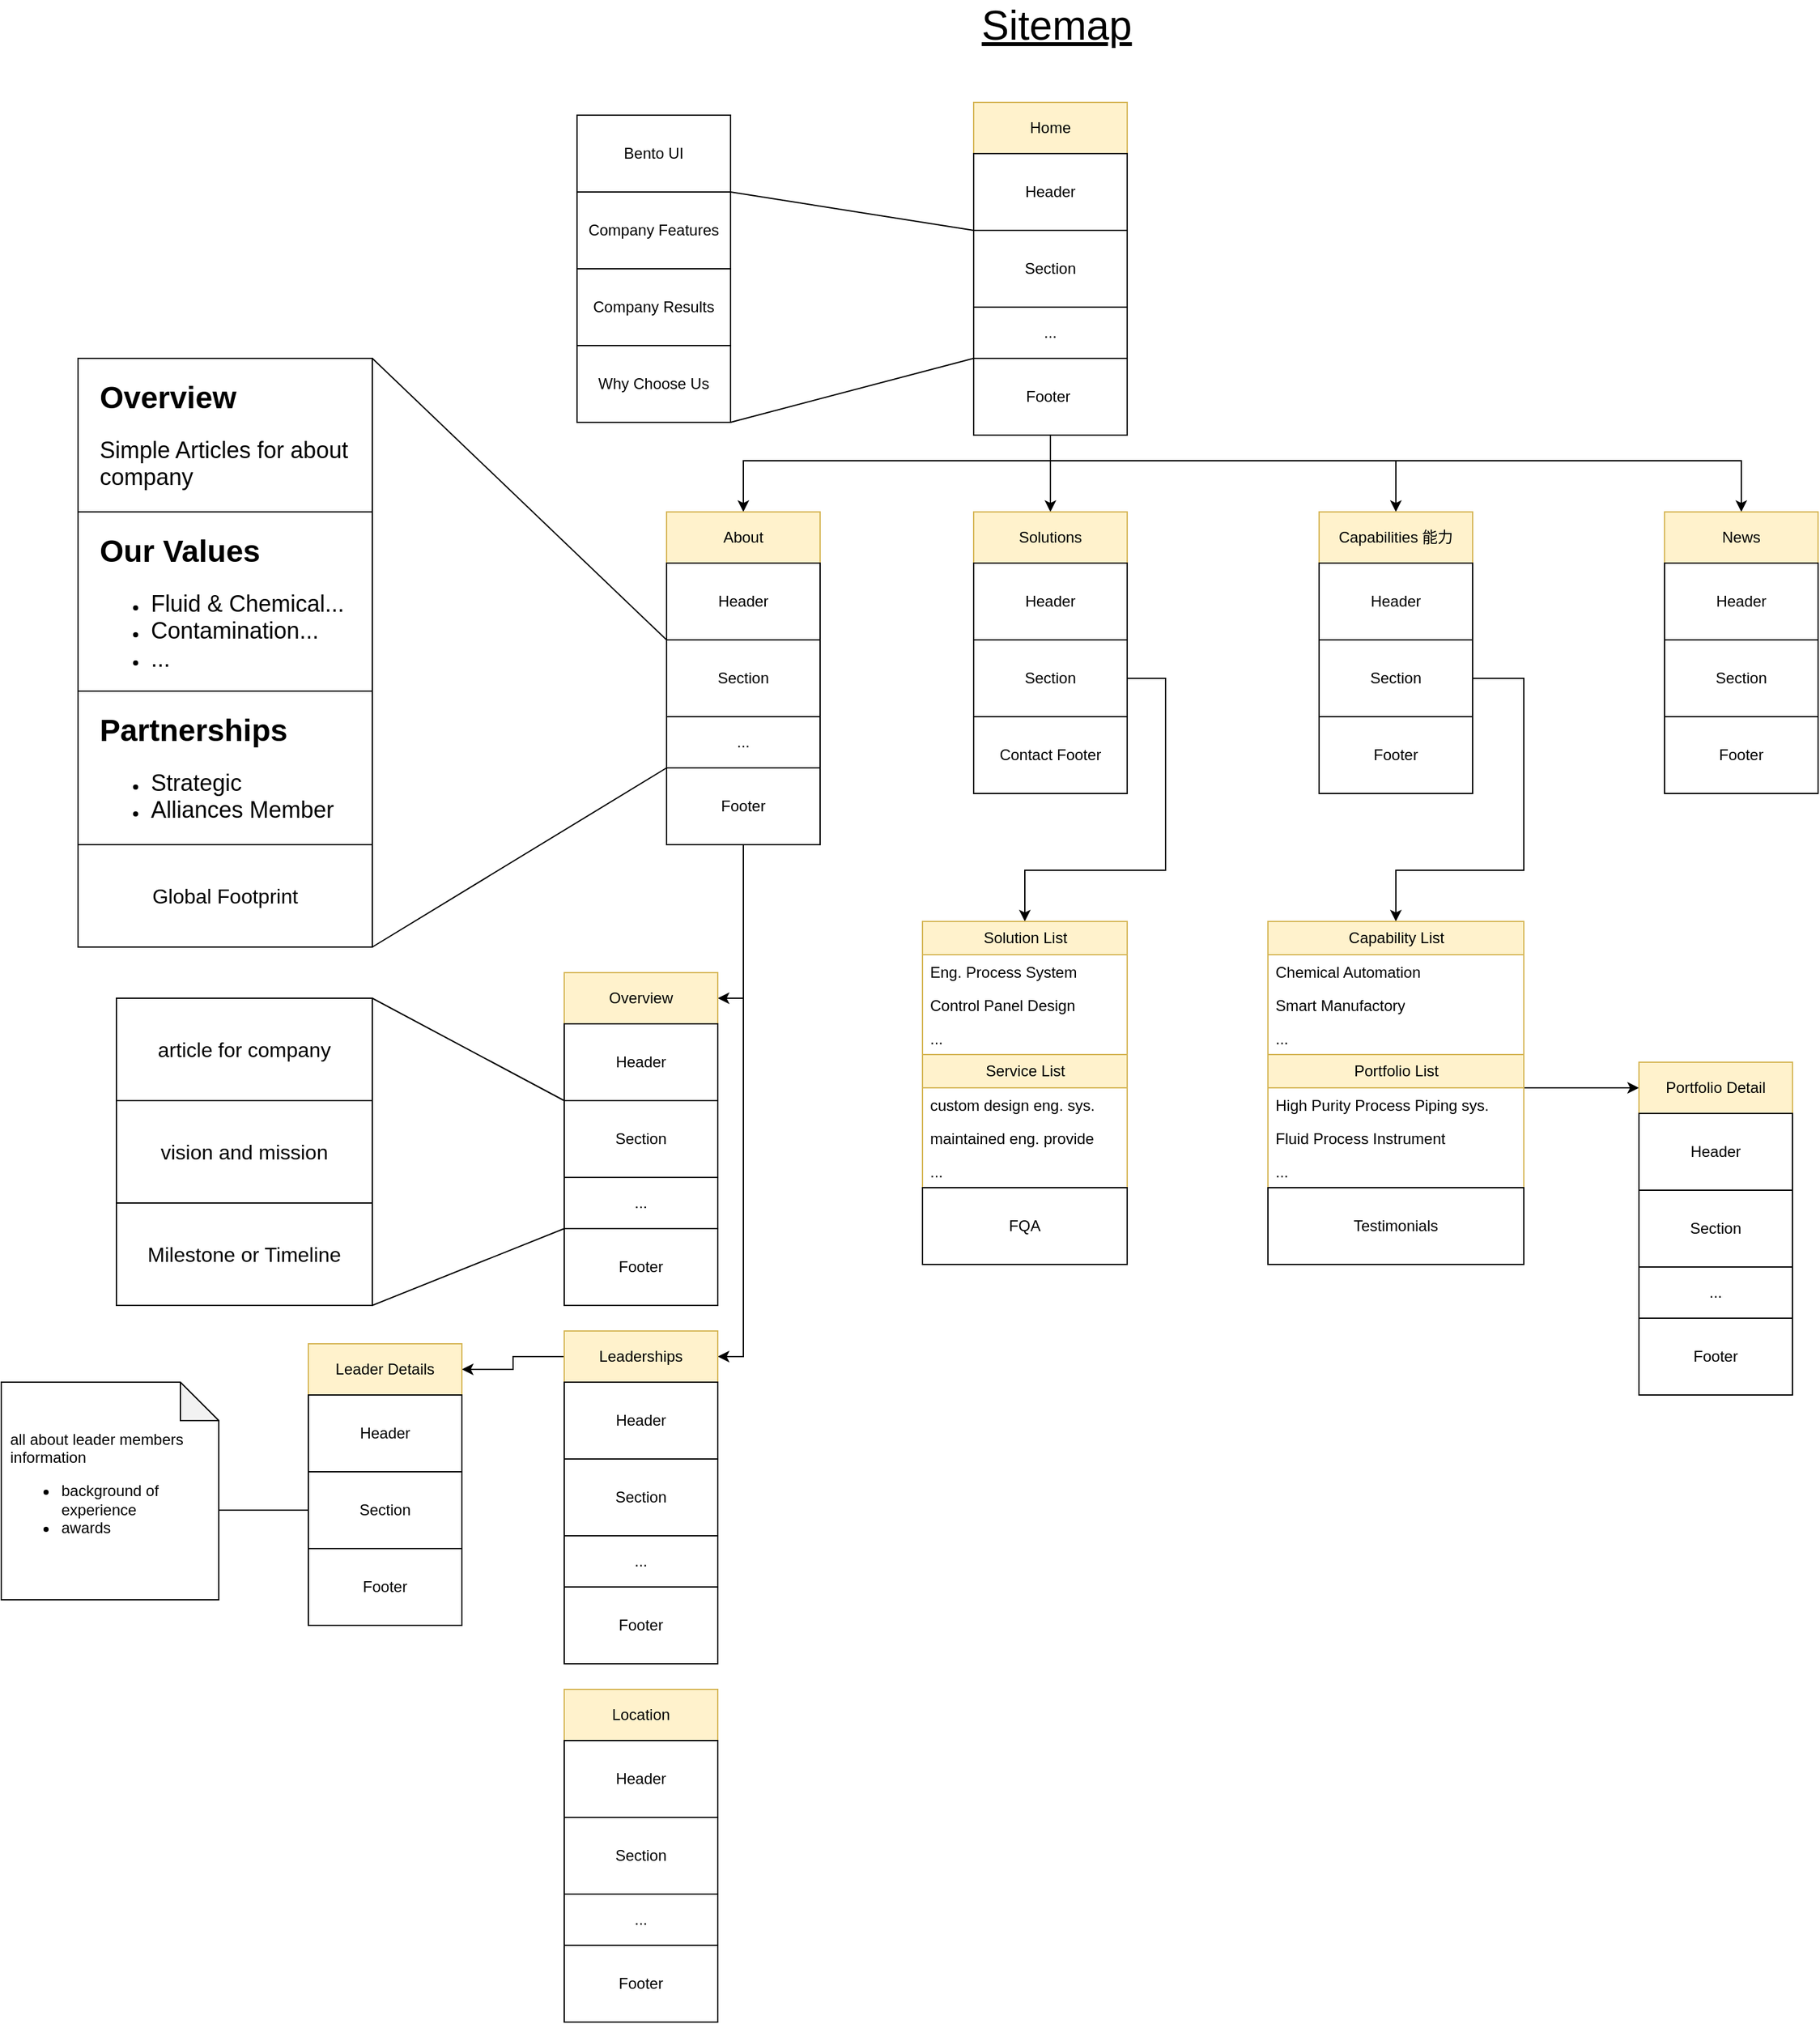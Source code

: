 <mxfile version="26.0.16">
  <diagram name="Page-1" id="oBYgZzEV_ROSUQHzdxET">
    <mxGraphModel dx="3235" dy="1149" grid="1" gridSize="10" guides="1" tooltips="1" connect="1" arrows="1" fold="1" page="1" pageScale="1" pageWidth="1169" pageHeight="827" math="0" shadow="0">
      <root>
        <mxCell id="0" />
        <mxCell id="1" parent="0" />
        <mxCell id="Ijlf91uHuPHN8G6T_H1o-1" value="Home" style="rounded=0;whiteSpace=wrap;html=1;fillColor=#fff2cc;strokeColor=#d6b656;" vertex="1" parent="1">
          <mxGeometry x="440" y="120" width="120" height="40" as="geometry" />
        </mxCell>
        <mxCell id="Ijlf91uHuPHN8G6T_H1o-2" value="Sitemap" style="text;html=1;align=center;verticalAlign=middle;whiteSpace=wrap;rounded=0;fontStyle=4;fontSize=32;" vertex="1" parent="1">
          <mxGeometry x="445" y="40" width="120" height="40" as="geometry" />
        </mxCell>
        <mxCell id="Ijlf91uHuPHN8G6T_H1o-3" value="Header" style="rounded=0;whiteSpace=wrap;html=1;" vertex="1" parent="1">
          <mxGeometry x="440" y="160" width="120" height="60" as="geometry" />
        </mxCell>
        <mxCell id="Ijlf91uHuPHN8G6T_H1o-4" value="Section" style="rounded=0;whiteSpace=wrap;html=1;" vertex="1" parent="1">
          <mxGeometry x="440" y="220" width="120" height="60" as="geometry" />
        </mxCell>
        <mxCell id="Ijlf91uHuPHN8G6T_H1o-27" style="edgeStyle=orthogonalEdgeStyle;rounded=0;orthogonalLoop=1;jettySize=auto;html=1;entryX=0.5;entryY=0;entryDx=0;entryDy=0;" edge="1" parent="1" source="Ijlf91uHuPHN8G6T_H1o-5" target="Ijlf91uHuPHN8G6T_H1o-7">
          <mxGeometry relative="1" as="geometry">
            <Array as="points">
              <mxPoint x="500" y="400" />
              <mxPoint x="260" y="400" />
            </Array>
          </mxGeometry>
        </mxCell>
        <mxCell id="Ijlf91uHuPHN8G6T_H1o-28" style="edgeStyle=orthogonalEdgeStyle;rounded=0;orthogonalLoop=1;jettySize=auto;html=1;entryX=0.5;entryY=0;entryDx=0;entryDy=0;" edge="1" parent="1" source="Ijlf91uHuPHN8G6T_H1o-5" target="Ijlf91uHuPHN8G6T_H1o-12">
          <mxGeometry relative="1" as="geometry">
            <Array as="points">
              <mxPoint x="500" y="420" />
              <mxPoint x="500" y="420" />
            </Array>
          </mxGeometry>
        </mxCell>
        <mxCell id="Ijlf91uHuPHN8G6T_H1o-29" style="edgeStyle=orthogonalEdgeStyle;rounded=0;orthogonalLoop=1;jettySize=auto;html=1;entryX=0.5;entryY=0;entryDx=0;entryDy=0;" edge="1" parent="1" source="Ijlf91uHuPHN8G6T_H1o-5" target="Ijlf91uHuPHN8G6T_H1o-17">
          <mxGeometry relative="1" as="geometry">
            <Array as="points">
              <mxPoint x="500" y="400" />
              <mxPoint x="770" y="400" />
            </Array>
          </mxGeometry>
        </mxCell>
        <mxCell id="Ijlf91uHuPHN8G6T_H1o-30" style="edgeStyle=orthogonalEdgeStyle;rounded=0;orthogonalLoop=1;jettySize=auto;html=1;entryX=0.5;entryY=0;entryDx=0;entryDy=0;" edge="1" parent="1" source="Ijlf91uHuPHN8G6T_H1o-5" target="Ijlf91uHuPHN8G6T_H1o-22">
          <mxGeometry relative="1" as="geometry">
            <Array as="points">
              <mxPoint x="500" y="400" />
              <mxPoint x="1040" y="400" />
            </Array>
          </mxGeometry>
        </mxCell>
        <mxCell id="Ijlf91uHuPHN8G6T_H1o-5" value="Footer&lt;span style=&quot;background-color: transparent; color: light-dark(rgb(0, 0, 0), rgb(255, 255, 255));&quot;&gt;&amp;nbsp;&lt;/span&gt;" style="rounded=0;whiteSpace=wrap;html=1;" vertex="1" parent="1">
          <mxGeometry x="440" y="320" width="120" height="60" as="geometry" />
        </mxCell>
        <mxCell id="Ijlf91uHuPHN8G6T_H1o-6" value="..." style="rounded=0;whiteSpace=wrap;html=1;" vertex="1" parent="1">
          <mxGeometry x="440" y="280" width="120" height="40" as="geometry" />
        </mxCell>
        <mxCell id="Ijlf91uHuPHN8G6T_H1o-7" value="About" style="rounded=0;whiteSpace=wrap;html=1;fillColor=#fff2cc;strokeColor=#d6b656;" vertex="1" parent="1">
          <mxGeometry x="200" y="440" width="120" height="40" as="geometry" />
        </mxCell>
        <mxCell id="Ijlf91uHuPHN8G6T_H1o-8" value="Header" style="rounded=0;whiteSpace=wrap;html=1;" vertex="1" parent="1">
          <mxGeometry x="200" y="480" width="120" height="60" as="geometry" />
        </mxCell>
        <mxCell id="Ijlf91uHuPHN8G6T_H1o-9" value="Section" style="rounded=0;whiteSpace=wrap;html=1;" vertex="1" parent="1">
          <mxGeometry x="200" y="540" width="120" height="60" as="geometry" />
        </mxCell>
        <mxCell id="Ijlf91uHuPHN8G6T_H1o-67" style="edgeStyle=orthogonalEdgeStyle;rounded=0;orthogonalLoop=1;jettySize=auto;html=1;entryX=1;entryY=0.5;entryDx=0;entryDy=0;" edge="1" parent="1" source="Ijlf91uHuPHN8G6T_H1o-10" target="Ijlf91uHuPHN8G6T_H1o-42">
          <mxGeometry relative="1" as="geometry" />
        </mxCell>
        <mxCell id="Ijlf91uHuPHN8G6T_H1o-68" style="edgeStyle=orthogonalEdgeStyle;rounded=0;orthogonalLoop=1;jettySize=auto;html=1;entryX=1;entryY=0.5;entryDx=0;entryDy=0;" edge="1" parent="1" source="Ijlf91uHuPHN8G6T_H1o-10" target="Ijlf91uHuPHN8G6T_H1o-31">
          <mxGeometry relative="1" as="geometry" />
        </mxCell>
        <mxCell id="Ijlf91uHuPHN8G6T_H1o-10" value="Footer" style="rounded=0;whiteSpace=wrap;html=1;" vertex="1" parent="1">
          <mxGeometry x="200" y="640" width="120" height="60" as="geometry" />
        </mxCell>
        <mxCell id="Ijlf91uHuPHN8G6T_H1o-11" value="..." style="rounded=0;whiteSpace=wrap;html=1;" vertex="1" parent="1">
          <mxGeometry x="200" y="600" width="120" height="40" as="geometry" />
        </mxCell>
        <mxCell id="Ijlf91uHuPHN8G6T_H1o-12" value="Solutions" style="rounded=0;whiteSpace=wrap;html=1;fillColor=#fff2cc;strokeColor=#d6b656;" vertex="1" parent="1">
          <mxGeometry x="440" y="440" width="120" height="40" as="geometry" />
        </mxCell>
        <mxCell id="Ijlf91uHuPHN8G6T_H1o-13" value="Header" style="rounded=0;whiteSpace=wrap;html=1;" vertex="1" parent="1">
          <mxGeometry x="440" y="480" width="120" height="60" as="geometry" />
        </mxCell>
        <mxCell id="Ijlf91uHuPHN8G6T_H1o-94" style="edgeStyle=orthogonalEdgeStyle;rounded=0;orthogonalLoop=1;jettySize=auto;html=1;entryX=0.5;entryY=0;entryDx=0;entryDy=0;" edge="1" parent="1" source="Ijlf91uHuPHN8G6T_H1o-14" target="Ijlf91uHuPHN8G6T_H1o-82">
          <mxGeometry relative="1" as="geometry">
            <Array as="points">
              <mxPoint x="590" y="570" />
              <mxPoint x="590" y="720" />
              <mxPoint x="480" y="720" />
            </Array>
          </mxGeometry>
        </mxCell>
        <mxCell id="Ijlf91uHuPHN8G6T_H1o-14" value="Section" style="rounded=0;whiteSpace=wrap;html=1;" vertex="1" parent="1">
          <mxGeometry x="440" y="540" width="120" height="60" as="geometry" />
        </mxCell>
        <mxCell id="Ijlf91uHuPHN8G6T_H1o-15" value="Contact Footer" style="rounded=0;whiteSpace=wrap;html=1;" vertex="1" parent="1">
          <mxGeometry x="440" y="600" width="120" height="60" as="geometry" />
        </mxCell>
        <mxCell id="Ijlf91uHuPHN8G6T_H1o-17" value="Capabilities 能力" style="rounded=0;whiteSpace=wrap;html=1;fillColor=#fff2cc;strokeColor=#d6b656;" vertex="1" parent="1">
          <mxGeometry x="710" y="440" width="120" height="40" as="geometry" />
        </mxCell>
        <mxCell id="Ijlf91uHuPHN8G6T_H1o-18" value="Header" style="rounded=0;whiteSpace=wrap;html=1;" vertex="1" parent="1">
          <mxGeometry x="710" y="480" width="120" height="60" as="geometry" />
        </mxCell>
        <mxCell id="Ijlf91uHuPHN8G6T_H1o-95" style="edgeStyle=orthogonalEdgeStyle;rounded=0;orthogonalLoop=1;jettySize=auto;html=1;entryX=0.5;entryY=0;entryDx=0;entryDy=0;" edge="1" parent="1" source="Ijlf91uHuPHN8G6T_H1o-19" target="Ijlf91uHuPHN8G6T_H1o-74">
          <mxGeometry relative="1" as="geometry">
            <Array as="points">
              <mxPoint x="870" y="570" />
              <mxPoint x="870" y="720" />
              <mxPoint x="770" y="720" />
            </Array>
          </mxGeometry>
        </mxCell>
        <mxCell id="Ijlf91uHuPHN8G6T_H1o-19" value="Section" style="rounded=0;whiteSpace=wrap;html=1;" vertex="1" parent="1">
          <mxGeometry x="710" y="540" width="120" height="60" as="geometry" />
        </mxCell>
        <mxCell id="Ijlf91uHuPHN8G6T_H1o-20" value="Footer" style="rounded=0;whiteSpace=wrap;html=1;" vertex="1" parent="1">
          <mxGeometry x="710" y="600" width="120" height="60" as="geometry" />
        </mxCell>
        <mxCell id="Ijlf91uHuPHN8G6T_H1o-22" value="News" style="rounded=0;whiteSpace=wrap;html=1;fillColor=#fff2cc;strokeColor=#d6b656;" vertex="1" parent="1">
          <mxGeometry x="980" y="440" width="120" height="40" as="geometry" />
        </mxCell>
        <mxCell id="Ijlf91uHuPHN8G6T_H1o-23" value="Header" style="rounded=0;whiteSpace=wrap;html=1;" vertex="1" parent="1">
          <mxGeometry x="980" y="480" width="120" height="60" as="geometry" />
        </mxCell>
        <mxCell id="Ijlf91uHuPHN8G6T_H1o-24" value="Section" style="rounded=0;whiteSpace=wrap;html=1;" vertex="1" parent="1">
          <mxGeometry x="980" y="540" width="120" height="60" as="geometry" />
        </mxCell>
        <mxCell id="Ijlf91uHuPHN8G6T_H1o-25" value="Footer" style="rounded=0;whiteSpace=wrap;html=1;" vertex="1" parent="1">
          <mxGeometry x="980" y="600" width="120" height="60" as="geometry" />
        </mxCell>
        <mxCell id="Ijlf91uHuPHN8G6T_H1o-66" style="edgeStyle=orthogonalEdgeStyle;rounded=0;orthogonalLoop=1;jettySize=auto;html=1;entryX=1;entryY=0.5;entryDx=0;entryDy=0;" edge="1" parent="1" source="Ijlf91uHuPHN8G6T_H1o-31" target="Ijlf91uHuPHN8G6T_H1o-60">
          <mxGeometry relative="1" as="geometry" />
        </mxCell>
        <mxCell id="Ijlf91uHuPHN8G6T_H1o-31" value="Leaderships" style="rounded=0;whiteSpace=wrap;html=1;fillColor=#fff2cc;strokeColor=#d6b656;" vertex="1" parent="1">
          <mxGeometry x="120" y="1080" width="120" height="40" as="geometry" />
        </mxCell>
        <mxCell id="Ijlf91uHuPHN8G6T_H1o-32" value="Header" style="rounded=0;whiteSpace=wrap;html=1;" vertex="1" parent="1">
          <mxGeometry x="120" y="1120" width="120" height="60" as="geometry" />
        </mxCell>
        <mxCell id="Ijlf91uHuPHN8G6T_H1o-33" value="Section" style="rounded=0;whiteSpace=wrap;html=1;" vertex="1" parent="1">
          <mxGeometry x="120" y="1180" width="120" height="60" as="geometry" />
        </mxCell>
        <mxCell id="Ijlf91uHuPHN8G6T_H1o-34" value="Footer" style="rounded=0;whiteSpace=wrap;html=1;" vertex="1" parent="1">
          <mxGeometry x="120" y="1280" width="120" height="60" as="geometry" />
        </mxCell>
        <mxCell id="Ijlf91uHuPHN8G6T_H1o-35" value="..." style="rounded=0;whiteSpace=wrap;html=1;" vertex="1" parent="1">
          <mxGeometry x="120" y="1240" width="120" height="40" as="geometry" />
        </mxCell>
        <mxCell id="Ijlf91uHuPHN8G6T_H1o-37" value="" style="rounded=0;whiteSpace=wrap;html=1;" vertex="1" parent="1">
          <mxGeometry x="-260" y="580" width="230" height="120" as="geometry" />
        </mxCell>
        <mxCell id="Ijlf91uHuPHN8G6T_H1o-39" value="&lt;h1 style=&quot;margin-top: 0px;&quot;&gt;Partnerships&lt;/h1&gt;&lt;p&gt;&lt;/p&gt;&lt;ul&gt;&lt;li&gt;&lt;font style=&quot;font-size: 18px;&quot;&gt;Strategic&lt;/font&gt;&lt;/li&gt;&lt;li&gt;&lt;font style=&quot;font-size: 18px;&quot;&gt;Alliances Member&lt;/font&gt;&lt;/li&gt;&lt;/ul&gt;&lt;p&gt;&lt;/p&gt;" style="text;html=1;whiteSpace=wrap;overflow=hidden;rounded=0;" vertex="1" parent="1">
          <mxGeometry x="-245" y="590" width="200" height="100" as="geometry" />
        </mxCell>
        <mxCell id="Ijlf91uHuPHN8G6T_H1o-40" value="" style="rounded=0;whiteSpace=wrap;html=1;" vertex="1" parent="1">
          <mxGeometry x="-260" y="440" width="230" height="140" as="geometry" />
        </mxCell>
        <mxCell id="Ijlf91uHuPHN8G6T_H1o-41" value="&lt;h1 style=&quot;margin-top: 0px;&quot;&gt;Our Values&lt;/h1&gt;&lt;p&gt;&lt;/p&gt;&lt;ul&gt;&lt;li&gt;&lt;span style=&quot;font-size: 18px;&quot;&gt;Fluid &amp;amp; Chemical...&lt;/span&gt;&lt;/li&gt;&lt;li&gt;&lt;span style=&quot;font-size: 18px;&quot;&gt;Contamination...&lt;/span&gt;&lt;/li&gt;&lt;li&gt;&lt;span style=&quot;font-size: 18px;&quot;&gt;...&lt;/span&gt;&lt;/li&gt;&lt;/ul&gt;&lt;p&gt;&lt;/p&gt;" style="text;html=1;whiteSpace=wrap;overflow=hidden;rounded=0;" vertex="1" parent="1">
          <mxGeometry x="-245" y="450" width="200" height="120" as="geometry" />
        </mxCell>
        <mxCell id="Ijlf91uHuPHN8G6T_H1o-42" value="Overview" style="rounded=0;whiteSpace=wrap;html=1;fillColor=#fff2cc;strokeColor=#d6b656;" vertex="1" parent="1">
          <mxGeometry x="120" y="800" width="120" height="40" as="geometry" />
        </mxCell>
        <mxCell id="Ijlf91uHuPHN8G6T_H1o-43" value="Header" style="rounded=0;whiteSpace=wrap;html=1;" vertex="1" parent="1">
          <mxGeometry x="120" y="840" width="120" height="60" as="geometry" />
        </mxCell>
        <mxCell id="Ijlf91uHuPHN8G6T_H1o-44" value="Section" style="rounded=0;whiteSpace=wrap;html=1;" vertex="1" parent="1">
          <mxGeometry x="120" y="900" width="120" height="60" as="geometry" />
        </mxCell>
        <mxCell id="Ijlf91uHuPHN8G6T_H1o-45" value="Footer" style="rounded=0;whiteSpace=wrap;html=1;" vertex="1" parent="1">
          <mxGeometry x="120" y="1000" width="120" height="60" as="geometry" />
        </mxCell>
        <mxCell id="Ijlf91uHuPHN8G6T_H1o-46" value="..." style="rounded=0;whiteSpace=wrap;html=1;" vertex="1" parent="1">
          <mxGeometry x="120" y="960" width="120" height="40" as="geometry" />
        </mxCell>
        <mxCell id="Ijlf91uHuPHN8G6T_H1o-47" value="" style="rounded=0;whiteSpace=wrap;html=1;" vertex="1" parent="1">
          <mxGeometry x="-260" y="320" width="230" height="120" as="geometry" />
        </mxCell>
        <mxCell id="Ijlf91uHuPHN8G6T_H1o-48" value="&lt;h1 style=&quot;margin-top: 0px;&quot;&gt;Overview&lt;/h1&gt;&lt;p&gt;&lt;/p&gt;&lt;span style=&quot;font-size: 18px; background-color: transparent; color: light-dark(rgb(0, 0, 0), rgb(255, 255, 255));&quot;&gt;Simple Articles for about company&amp;nbsp;&lt;/span&gt;&lt;p&gt;&lt;/p&gt;" style="text;html=1;whiteSpace=wrap;overflow=hidden;rounded=0;" vertex="1" parent="1">
          <mxGeometry x="-245" y="330" width="200" height="100" as="geometry" />
        </mxCell>
        <mxCell id="Ijlf91uHuPHN8G6T_H1o-49" value="" style="endArrow=none;html=1;rounded=0;entryX=0;entryY=0;entryDx=0;entryDy=0;exitX=1;exitY=0;exitDx=0;exitDy=0;" edge="1" parent="1" source="Ijlf91uHuPHN8G6T_H1o-47" target="Ijlf91uHuPHN8G6T_H1o-9">
          <mxGeometry width="50" height="50" relative="1" as="geometry">
            <mxPoint x="490" y="690" as="sourcePoint" />
            <mxPoint x="540" y="640" as="targetPoint" />
          </mxGeometry>
        </mxCell>
        <mxCell id="Ijlf91uHuPHN8G6T_H1o-50" value="" style="endArrow=none;html=1;rounded=0;entryX=0;entryY=1;entryDx=0;entryDy=0;exitX=1;exitY=1;exitDx=0;exitDy=0;" edge="1" parent="1" source="Ijlf91uHuPHN8G6T_H1o-54" target="Ijlf91uHuPHN8G6T_H1o-11">
          <mxGeometry width="50" height="50" relative="1" as="geometry">
            <mxPoint x="490" y="690" as="sourcePoint" />
            <mxPoint x="540" y="640" as="targetPoint" />
          </mxGeometry>
        </mxCell>
        <mxCell id="Ijlf91uHuPHN8G6T_H1o-51" value="&lt;font style=&quot;font-size: 16px;&quot;&gt;article for company&lt;/font&gt;" style="rounded=0;whiteSpace=wrap;html=1;" vertex="1" parent="1">
          <mxGeometry x="-230" y="820" width="200" height="80" as="geometry" />
        </mxCell>
        <mxCell id="Ijlf91uHuPHN8G6T_H1o-52" value="vision and mission" style="rounded=0;whiteSpace=wrap;html=1;fontSize=16;" vertex="1" parent="1">
          <mxGeometry x="-230" y="900" width="200" height="80" as="geometry" />
        </mxCell>
        <mxCell id="Ijlf91uHuPHN8G6T_H1o-53" value="Milestone or Timeline" style="rounded=0;whiteSpace=wrap;html=1;fontSize=16;" vertex="1" parent="1">
          <mxGeometry x="-230" y="980" width="200" height="80" as="geometry" />
        </mxCell>
        <mxCell id="Ijlf91uHuPHN8G6T_H1o-54" value="Global Footprint" style="rounded=0;whiteSpace=wrap;html=1;fontSize=16;" vertex="1" parent="1">
          <mxGeometry x="-260" y="700" width="230" height="80" as="geometry" />
        </mxCell>
        <mxCell id="Ijlf91uHuPHN8G6T_H1o-55" value="" style="endArrow=none;html=1;rounded=0;entryX=1;entryY=0;entryDx=0;entryDy=0;exitX=0;exitY=0;exitDx=0;exitDy=0;" edge="1" parent="1" source="Ijlf91uHuPHN8G6T_H1o-44" target="Ijlf91uHuPHN8G6T_H1o-51">
          <mxGeometry width="50" height="50" relative="1" as="geometry">
            <mxPoint x="340" y="730" as="sourcePoint" />
            <mxPoint x="390" y="680" as="targetPoint" />
          </mxGeometry>
        </mxCell>
        <mxCell id="Ijlf91uHuPHN8G6T_H1o-56" value="" style="endArrow=none;html=1;rounded=0;entryX=0;entryY=1;entryDx=0;entryDy=0;exitX=1;exitY=1;exitDx=0;exitDy=0;" edge="1" parent="1" source="Ijlf91uHuPHN8G6T_H1o-53" target="Ijlf91uHuPHN8G6T_H1o-46">
          <mxGeometry width="50" height="50" relative="1" as="geometry">
            <mxPoint x="340" y="730" as="sourcePoint" />
            <mxPoint x="390" y="680" as="targetPoint" />
          </mxGeometry>
        </mxCell>
        <mxCell id="Ijlf91uHuPHN8G6T_H1o-57" value="&lt;div&gt;&lt;br&gt;&lt;/div&gt;" style="shape=note;whiteSpace=wrap;html=1;backgroundOutline=1;darkOpacity=0.05;align=left;" vertex="1" parent="1">
          <mxGeometry x="-320" y="1120" width="170" height="170" as="geometry" />
        </mxCell>
        <mxCell id="Ijlf91uHuPHN8G6T_H1o-59" value="all about leader members information&lt;div&gt;&lt;ul&gt;&lt;li&gt;background of experience&lt;/li&gt;&lt;li&gt;awards&lt;/li&gt;&lt;/ul&gt;&lt;/div&gt;" style="text;html=1;align=left;verticalAlign=middle;whiteSpace=wrap;rounded=0;" vertex="1" parent="1">
          <mxGeometry x="-315" y="1153" width="160" height="104" as="geometry" />
        </mxCell>
        <mxCell id="Ijlf91uHuPHN8G6T_H1o-60" value="Leader Details" style="rounded=0;whiteSpace=wrap;html=1;fillColor=#fff2cc;strokeColor=#d6b656;" vertex="1" parent="1">
          <mxGeometry x="-80" y="1090" width="120" height="40" as="geometry" />
        </mxCell>
        <mxCell id="Ijlf91uHuPHN8G6T_H1o-61" value="Header" style="rounded=0;whiteSpace=wrap;html=1;" vertex="1" parent="1">
          <mxGeometry x="-80" y="1130" width="120" height="60" as="geometry" />
        </mxCell>
        <mxCell id="Ijlf91uHuPHN8G6T_H1o-62" value="Section" style="rounded=0;whiteSpace=wrap;html=1;" vertex="1" parent="1">
          <mxGeometry x="-80" y="1190" width="120" height="60" as="geometry" />
        </mxCell>
        <mxCell id="Ijlf91uHuPHN8G6T_H1o-63" value="Footer" style="rounded=0;whiteSpace=wrap;html=1;" vertex="1" parent="1">
          <mxGeometry x="-80" y="1250" width="120" height="60" as="geometry" />
        </mxCell>
        <mxCell id="Ijlf91uHuPHN8G6T_H1o-65" style="edgeStyle=orthogonalEdgeStyle;rounded=0;orthogonalLoop=1;jettySize=auto;html=1;entryX=0;entryY=0;entryDx=170;entryDy=100;entryPerimeter=0;endArrow=none;startFill=0;" edge="1" parent="1" source="Ijlf91uHuPHN8G6T_H1o-62" target="Ijlf91uHuPHN8G6T_H1o-57">
          <mxGeometry relative="1" as="geometry" />
        </mxCell>
        <mxCell id="Ijlf91uHuPHN8G6T_H1o-69" value="Location" style="rounded=0;whiteSpace=wrap;html=1;fillColor=#fff2cc;strokeColor=#d6b656;" vertex="1" parent="1">
          <mxGeometry x="120" y="1360" width="120" height="40" as="geometry" />
        </mxCell>
        <mxCell id="Ijlf91uHuPHN8G6T_H1o-70" value="Header" style="rounded=0;whiteSpace=wrap;html=1;" vertex="1" parent="1">
          <mxGeometry x="120" y="1400" width="120" height="60" as="geometry" />
        </mxCell>
        <mxCell id="Ijlf91uHuPHN8G6T_H1o-71" value="Section" style="rounded=0;whiteSpace=wrap;html=1;" vertex="1" parent="1">
          <mxGeometry x="120" y="1460" width="120" height="60" as="geometry" />
        </mxCell>
        <mxCell id="Ijlf91uHuPHN8G6T_H1o-72" value="Footer" style="rounded=0;whiteSpace=wrap;html=1;" vertex="1" parent="1">
          <mxGeometry x="120" y="1560" width="120" height="60" as="geometry" />
        </mxCell>
        <mxCell id="Ijlf91uHuPHN8G6T_H1o-73" value="..." style="rounded=0;whiteSpace=wrap;html=1;" vertex="1" parent="1">
          <mxGeometry x="120" y="1520" width="120" height="40" as="geometry" />
        </mxCell>
        <mxCell id="Ijlf91uHuPHN8G6T_H1o-74" value="Capability List" style="swimlane;fontStyle=0;childLayout=stackLayout;horizontal=1;startSize=26;fillColor=#fff2cc;horizontalStack=0;resizeParent=1;resizeParentMax=0;resizeLast=0;collapsible=1;marginBottom=0;html=1;strokeColor=#d6b656;" vertex="1" parent="1">
          <mxGeometry x="670" y="760" width="200" height="104" as="geometry" />
        </mxCell>
        <mxCell id="Ijlf91uHuPHN8G6T_H1o-75" value="Chemical Automation" style="text;strokeColor=none;fillColor=none;align=left;verticalAlign=top;spacingLeft=4;spacingRight=4;overflow=hidden;rotatable=0;points=[[0,0.5],[1,0.5]];portConstraint=eastwest;whiteSpace=wrap;html=1;" vertex="1" parent="Ijlf91uHuPHN8G6T_H1o-74">
          <mxGeometry y="26" width="200" height="26" as="geometry" />
        </mxCell>
        <mxCell id="Ijlf91uHuPHN8G6T_H1o-76" value="Smart Manufactory" style="text;strokeColor=none;fillColor=none;align=left;verticalAlign=top;spacingLeft=4;spacingRight=4;overflow=hidden;rotatable=0;points=[[0,0.5],[1,0.5]];portConstraint=eastwest;whiteSpace=wrap;html=1;" vertex="1" parent="Ijlf91uHuPHN8G6T_H1o-74">
          <mxGeometry y="52" width="200" height="26" as="geometry" />
        </mxCell>
        <mxCell id="Ijlf91uHuPHN8G6T_H1o-77" value="..." style="text;strokeColor=none;fillColor=none;align=left;verticalAlign=top;spacingLeft=4;spacingRight=4;overflow=hidden;rotatable=0;points=[[0,0.5],[1,0.5]];portConstraint=eastwest;whiteSpace=wrap;html=1;" vertex="1" parent="Ijlf91uHuPHN8G6T_H1o-74">
          <mxGeometry y="78" width="200" height="26" as="geometry" />
        </mxCell>
        <mxCell id="Ijlf91uHuPHN8G6T_H1o-78" value="Service List" style="swimlane;fontStyle=0;childLayout=stackLayout;horizontal=1;startSize=26;fillColor=#fff2cc;horizontalStack=0;resizeParent=1;resizeParentMax=0;resizeLast=0;collapsible=1;marginBottom=0;html=1;strokeColor=#d6b656;" vertex="1" parent="1">
          <mxGeometry x="400" y="864" width="160" height="104" as="geometry" />
        </mxCell>
        <mxCell id="Ijlf91uHuPHN8G6T_H1o-79" value="custom design eng. sys." style="text;strokeColor=none;fillColor=none;align=left;verticalAlign=top;spacingLeft=4;spacingRight=4;overflow=hidden;rotatable=0;points=[[0,0.5],[1,0.5]];portConstraint=eastwest;whiteSpace=wrap;html=1;" vertex="1" parent="Ijlf91uHuPHN8G6T_H1o-78">
          <mxGeometry y="26" width="160" height="26" as="geometry" />
        </mxCell>
        <mxCell id="Ijlf91uHuPHN8G6T_H1o-80" value="maintained eng. provide&amp;nbsp;" style="text;strokeColor=none;fillColor=none;align=left;verticalAlign=top;spacingLeft=4;spacingRight=4;overflow=hidden;rotatable=0;points=[[0,0.5],[1,0.5]];portConstraint=eastwest;whiteSpace=wrap;html=1;" vertex="1" parent="Ijlf91uHuPHN8G6T_H1o-78">
          <mxGeometry y="52" width="160" height="26" as="geometry" />
        </mxCell>
        <mxCell id="Ijlf91uHuPHN8G6T_H1o-81" value="..." style="text;strokeColor=none;fillColor=none;align=left;verticalAlign=top;spacingLeft=4;spacingRight=4;overflow=hidden;rotatable=0;points=[[0,0.5],[1,0.5]];portConstraint=eastwest;whiteSpace=wrap;html=1;" vertex="1" parent="Ijlf91uHuPHN8G6T_H1o-78">
          <mxGeometry y="78" width="160" height="26" as="geometry" />
        </mxCell>
        <mxCell id="Ijlf91uHuPHN8G6T_H1o-82" value="Solution List" style="swimlane;fontStyle=0;childLayout=stackLayout;horizontal=1;startSize=26;fillColor=#fff2cc;horizontalStack=0;resizeParent=1;resizeParentMax=0;resizeLast=0;collapsible=1;marginBottom=0;html=1;strokeColor=#d6b656;" vertex="1" parent="1">
          <mxGeometry x="400" y="760" width="160" height="104" as="geometry" />
        </mxCell>
        <mxCell id="Ijlf91uHuPHN8G6T_H1o-83" value="Eng. Process System" style="text;strokeColor=none;fillColor=none;align=left;verticalAlign=top;spacingLeft=4;spacingRight=4;overflow=hidden;rotatable=0;points=[[0,0.5],[1,0.5]];portConstraint=eastwest;whiteSpace=wrap;html=1;" vertex="1" parent="Ijlf91uHuPHN8G6T_H1o-82">
          <mxGeometry y="26" width="160" height="26" as="geometry" />
        </mxCell>
        <mxCell id="Ijlf91uHuPHN8G6T_H1o-84" value="Control Panel Design" style="text;strokeColor=none;fillColor=none;align=left;verticalAlign=top;spacingLeft=4;spacingRight=4;overflow=hidden;rotatable=0;points=[[0,0.5],[1,0.5]];portConstraint=eastwest;whiteSpace=wrap;html=1;" vertex="1" parent="Ijlf91uHuPHN8G6T_H1o-82">
          <mxGeometry y="52" width="160" height="26" as="geometry" />
        </mxCell>
        <mxCell id="Ijlf91uHuPHN8G6T_H1o-85" value="..." style="text;strokeColor=none;fillColor=none;align=left;verticalAlign=top;spacingLeft=4;spacingRight=4;overflow=hidden;rotatable=0;points=[[0,0.5],[1,0.5]];portConstraint=eastwest;whiteSpace=wrap;html=1;" vertex="1" parent="Ijlf91uHuPHN8G6T_H1o-82">
          <mxGeometry y="78" width="160" height="26" as="geometry" />
        </mxCell>
        <mxCell id="Ijlf91uHuPHN8G6T_H1o-104" style="edgeStyle=orthogonalEdgeStyle;rounded=0;orthogonalLoop=1;jettySize=auto;html=1;entryX=0;entryY=0.5;entryDx=0;entryDy=0;exitX=1;exitY=0.25;exitDx=0;exitDy=0;" edge="1" parent="1" source="Ijlf91uHuPHN8G6T_H1o-89" target="Ijlf91uHuPHN8G6T_H1o-96">
          <mxGeometry relative="1" as="geometry" />
        </mxCell>
        <mxCell id="Ijlf91uHuPHN8G6T_H1o-89" value="Portfolio List" style="swimlane;fontStyle=0;childLayout=stackLayout;horizontal=1;startSize=26;fillColor=#fff2cc;horizontalStack=0;resizeParent=1;resizeParentMax=0;resizeLast=0;collapsible=1;marginBottom=0;html=1;strokeColor=#d6b656;" vertex="1" parent="1">
          <mxGeometry x="670" y="864" width="200" height="104" as="geometry" />
        </mxCell>
        <mxCell id="Ijlf91uHuPHN8G6T_H1o-90" value="High Purity Process Piping sys." style="text;strokeColor=none;fillColor=none;align=left;verticalAlign=top;spacingLeft=4;spacingRight=4;overflow=hidden;rotatable=0;points=[[0,0.5],[1,0.5]];portConstraint=eastwest;whiteSpace=wrap;html=1;" vertex="1" parent="Ijlf91uHuPHN8G6T_H1o-89">
          <mxGeometry y="26" width="200" height="26" as="geometry" />
        </mxCell>
        <mxCell id="Ijlf91uHuPHN8G6T_H1o-91" value="Fluid Process Instrument" style="text;strokeColor=none;fillColor=none;align=left;verticalAlign=top;spacingLeft=4;spacingRight=4;overflow=hidden;rotatable=0;points=[[0,0.5],[1,0.5]];portConstraint=eastwest;whiteSpace=wrap;html=1;" vertex="1" parent="Ijlf91uHuPHN8G6T_H1o-89">
          <mxGeometry y="52" width="200" height="26" as="geometry" />
        </mxCell>
        <mxCell id="Ijlf91uHuPHN8G6T_H1o-92" value="..." style="text;strokeColor=none;fillColor=none;align=left;verticalAlign=top;spacingLeft=4;spacingRight=4;overflow=hidden;rotatable=0;points=[[0,0.5],[1,0.5]];portConstraint=eastwest;whiteSpace=wrap;html=1;" vertex="1" parent="Ijlf91uHuPHN8G6T_H1o-89">
          <mxGeometry y="78" width="200" height="26" as="geometry" />
        </mxCell>
        <mxCell id="Ijlf91uHuPHN8G6T_H1o-96" value="Portfolio Detail" style="rounded=0;whiteSpace=wrap;html=1;fillColor=#fff2cc;strokeColor=#d6b656;" vertex="1" parent="1">
          <mxGeometry x="960" y="870" width="120" height="40" as="geometry" />
        </mxCell>
        <mxCell id="Ijlf91uHuPHN8G6T_H1o-97" value="Header" style="rounded=0;whiteSpace=wrap;html=1;" vertex="1" parent="1">
          <mxGeometry x="960" y="910" width="120" height="60" as="geometry" />
        </mxCell>
        <mxCell id="Ijlf91uHuPHN8G6T_H1o-98" value="Section" style="rounded=0;whiteSpace=wrap;html=1;" vertex="1" parent="1">
          <mxGeometry x="960" y="970" width="120" height="60" as="geometry" />
        </mxCell>
        <mxCell id="Ijlf91uHuPHN8G6T_H1o-99" value="Footer" style="rounded=0;whiteSpace=wrap;html=1;" vertex="1" parent="1">
          <mxGeometry x="960" y="1070" width="120" height="60" as="geometry" />
        </mxCell>
        <mxCell id="Ijlf91uHuPHN8G6T_H1o-100" value="..." style="rounded=0;whiteSpace=wrap;html=1;" vertex="1" parent="1">
          <mxGeometry x="960" y="1030" width="120" height="40" as="geometry" />
        </mxCell>
        <mxCell id="Ijlf91uHuPHN8G6T_H1o-102" value="FQA" style="rounded=0;whiteSpace=wrap;html=1;" vertex="1" parent="1">
          <mxGeometry x="400" y="968" width="160" height="60" as="geometry" />
        </mxCell>
        <mxCell id="Ijlf91uHuPHN8G6T_H1o-103" value="Testimonials" style="rounded=0;whiteSpace=wrap;html=1;" vertex="1" parent="1">
          <mxGeometry x="670" y="968" width="200" height="60" as="geometry" />
        </mxCell>
        <mxCell id="Ijlf91uHuPHN8G6T_H1o-105" value="Bento UI" style="rounded=0;whiteSpace=wrap;html=1;" vertex="1" parent="1">
          <mxGeometry x="130" y="130" width="120" height="60" as="geometry" />
        </mxCell>
        <mxCell id="Ijlf91uHuPHN8G6T_H1o-106" value="Why Choose Us" style="rounded=0;whiteSpace=wrap;html=1;" vertex="1" parent="1">
          <mxGeometry x="130" y="310" width="120" height="60" as="geometry" />
        </mxCell>
        <mxCell id="Ijlf91uHuPHN8G6T_H1o-107" value="Company Features" style="rounded=0;whiteSpace=wrap;html=1;" vertex="1" parent="1">
          <mxGeometry x="130" y="190" width="120" height="60" as="geometry" />
        </mxCell>
        <mxCell id="Ijlf91uHuPHN8G6T_H1o-108" value="Company Results" style="rounded=0;whiteSpace=wrap;html=1;" vertex="1" parent="1">
          <mxGeometry x="130" y="250" width="120" height="60" as="geometry" />
        </mxCell>
        <mxCell id="Ijlf91uHuPHN8G6T_H1o-110" value="" style="endArrow=none;html=1;rounded=0;entryX=0;entryY=1;entryDx=0;entryDy=0;exitX=1;exitY=1;exitDx=0;exitDy=0;" edge="1" parent="1" source="Ijlf91uHuPHN8G6T_H1o-106" target="Ijlf91uHuPHN8G6T_H1o-6">
          <mxGeometry width="50" height="50" relative="1" as="geometry">
            <mxPoint x="200" y="350" as="sourcePoint" />
            <mxPoint x="250" y="300" as="targetPoint" />
          </mxGeometry>
        </mxCell>
        <mxCell id="Ijlf91uHuPHN8G6T_H1o-111" value="" style="endArrow=none;html=1;rounded=0;entryX=0;entryY=0;entryDx=0;entryDy=0;exitX=1;exitY=0;exitDx=0;exitDy=0;" edge="1" parent="1" source="Ijlf91uHuPHN8G6T_H1o-107" target="Ijlf91uHuPHN8G6T_H1o-4">
          <mxGeometry width="50" height="50" relative="1" as="geometry">
            <mxPoint x="200" y="350" as="sourcePoint" />
            <mxPoint x="250" y="300" as="targetPoint" />
          </mxGeometry>
        </mxCell>
      </root>
    </mxGraphModel>
  </diagram>
</mxfile>
